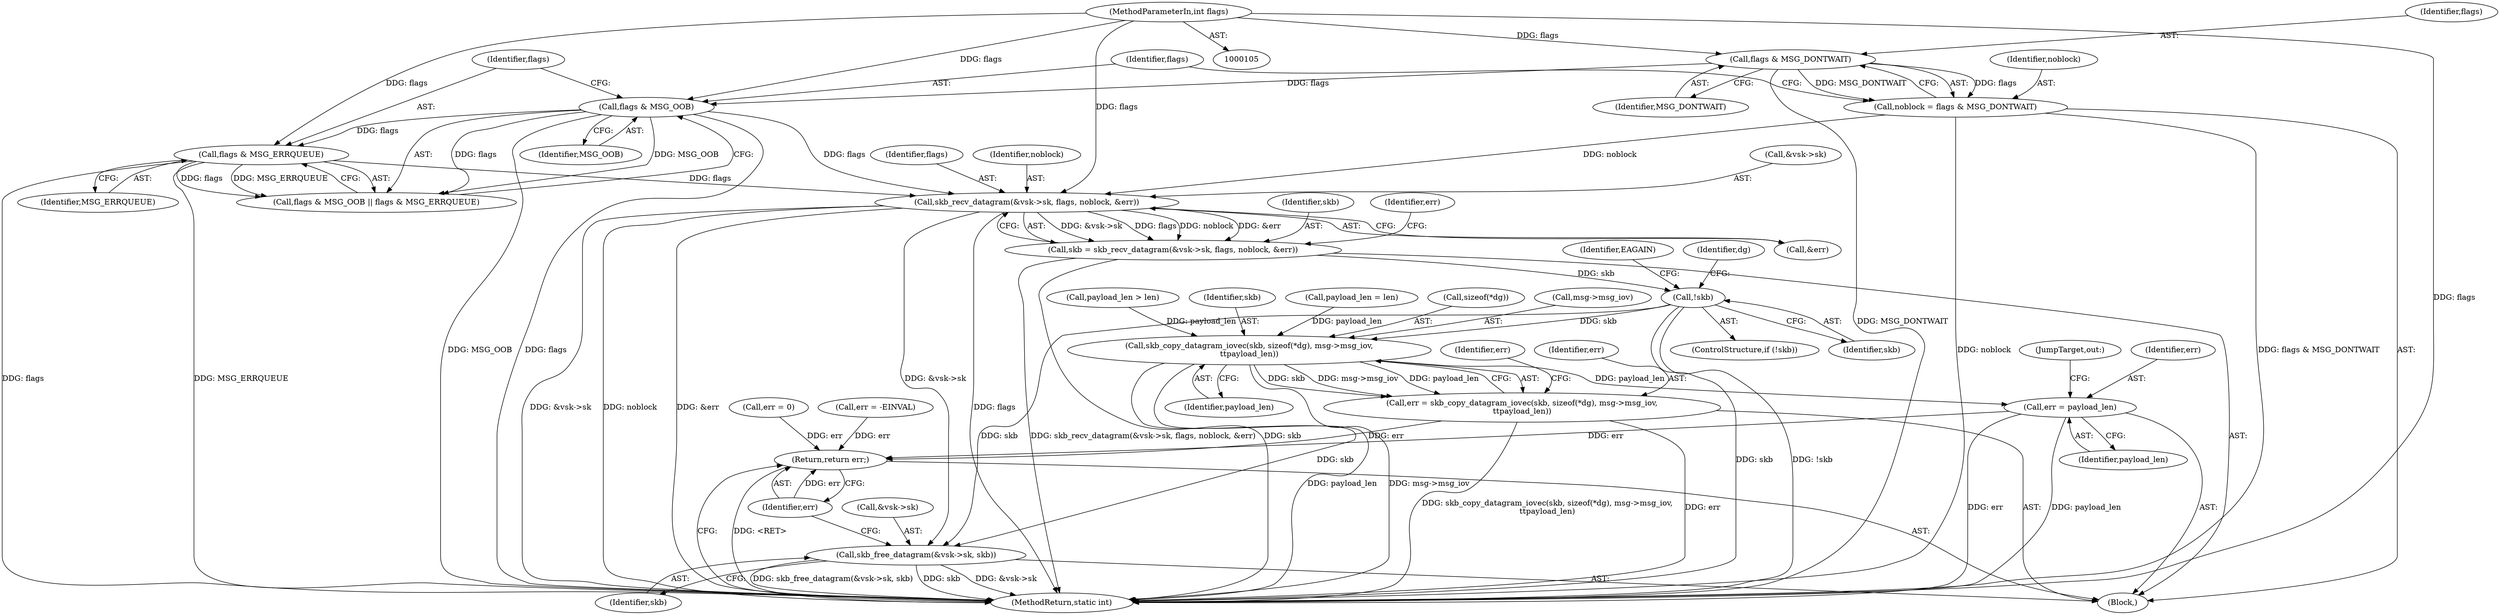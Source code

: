digraph "0_linux_f3d3342602f8bcbf37d7c46641cb9bca7618eb1c_38@API" {
"1000138" [label="(Call,skb_recv_datagram(&vsk->sk, flags, noblock, &err))"];
"1000124" [label="(Call,flags & MSG_OOB)"];
"1000119" [label="(Call,flags & MSG_DONTWAIT)"];
"1000110" [label="(MethodParameterIn,int flags)"];
"1000127" [label="(Call,flags & MSG_ERRQUEUE)"];
"1000117" [label="(Call,noblock = flags & MSG_DONTWAIT)"];
"1000136" [label="(Call,skb = skb_recv_datagram(&vsk->sk, flags, noblock, &err))"];
"1000152" [label="(Call,!skb)"];
"1000204" [label="(Call,skb_copy_datagram_iovec(skb, sizeof(*dg), msg->msg_iov,\n\t\tpayload_len))"];
"1000202" [label="(Call,err = skb_copy_datagram_iovec(skb, sizeof(*dg), msg->msg_iov,\n\t\tpayload_len))"];
"1000258" [label="(Return,return err;)"];
"1000248" [label="(Call,err = payload_len)"];
"1000252" [label="(Call,skb_free_datagram(&vsk->sk, skb))"];
"1000128" [label="(Identifier,flags)"];
"1000250" [label="(Identifier,payload_len)"];
"1000260" [label="(MethodReturn,static int)"];
"1000139" [label="(Call,&vsk->sk)"];
"1000126" [label="(Identifier,MSG_OOB)"];
"1000127" [label="(Call,flags & MSG_ERRQUEUE)"];
"1000136" [label="(Call,skb = skb_recv_datagram(&vsk->sk, flags, noblock, &err))"];
"1000138" [label="(Call,skb_recv_datagram(&vsk->sk, flags, noblock, &err))"];
"1000110" [label="(MethodParameterIn,int flags)"];
"1000203" [label="(Identifier,err)"];
"1000118" [label="(Identifier,noblock)"];
"1000111" [label="(Block,)"];
"1000145" [label="(Call,&err)"];
"1000137" [label="(Identifier,skb)"];
"1000156" [label="(Identifier,EAGAIN)"];
"1000121" [label="(Identifier,MSG_DONTWAIT)"];
"1000202" [label="(Call,err = skb_copy_datagram_iovec(skb, sizeof(*dg), msg->msg_iov,\n\t\tpayload_len))"];
"1000119" [label="(Call,flags & MSG_DONTWAIT)"];
"1000123" [label="(Call,flags & MSG_OOB || flags & MSG_ERRQUEUE)"];
"1000184" [label="(Call,err = -EINVAL)"];
"1000206" [label="(Call,sizeof(*dg))"];
"1000209" [label="(Call,msg->msg_iov)"];
"1000120" [label="(Identifier,flags)"];
"1000259" [label="(Identifier,err)"];
"1000190" [label="(Call,payload_len > len)"];
"1000257" [label="(Identifier,skb)"];
"1000258" [label="(Return,return err;)"];
"1000251" [label="(JumpTarget,out:)"];
"1000148" [label="(Identifier,err)"];
"1000117" [label="(Call,noblock = flags & MSG_DONTWAIT)"];
"1000129" [label="(Identifier,MSG_ERRQUEUE)"];
"1000212" [label="(Identifier,payload_len)"];
"1000152" [label="(Call,!skb)"];
"1000153" [label="(Identifier,skb)"];
"1000253" [label="(Call,&vsk->sk)"];
"1000248" [label="(Call,err = payload_len)"];
"1000214" [label="(Identifier,err)"];
"1000151" [label="(ControlStructure,if (!skb))"];
"1000205" [label="(Identifier,skb)"];
"1000158" [label="(Identifier,dg)"];
"1000143" [label="(Identifier,flags)"];
"1000249" [label="(Identifier,err)"];
"1000124" [label="(Call,flags & MSG_OOB)"];
"1000125" [label="(Identifier,flags)"];
"1000133" [label="(Call,err = 0)"];
"1000204" [label="(Call,skb_copy_datagram_iovec(skb, sizeof(*dg), msg->msg_iov,\n\t\tpayload_len))"];
"1000252" [label="(Call,skb_free_datagram(&vsk->sk, skb))"];
"1000194" [label="(Call,payload_len = len)"];
"1000144" [label="(Identifier,noblock)"];
"1000138" -> "1000136"  [label="AST: "];
"1000138" -> "1000145"  [label="CFG: "];
"1000139" -> "1000138"  [label="AST: "];
"1000143" -> "1000138"  [label="AST: "];
"1000144" -> "1000138"  [label="AST: "];
"1000145" -> "1000138"  [label="AST: "];
"1000136" -> "1000138"  [label="CFG: "];
"1000138" -> "1000260"  [label="DDG: &vsk->sk"];
"1000138" -> "1000260"  [label="DDG: noblock"];
"1000138" -> "1000260"  [label="DDG: &err"];
"1000138" -> "1000260"  [label="DDG: flags"];
"1000138" -> "1000136"  [label="DDG: &vsk->sk"];
"1000138" -> "1000136"  [label="DDG: flags"];
"1000138" -> "1000136"  [label="DDG: noblock"];
"1000138" -> "1000136"  [label="DDG: &err"];
"1000124" -> "1000138"  [label="DDG: flags"];
"1000127" -> "1000138"  [label="DDG: flags"];
"1000110" -> "1000138"  [label="DDG: flags"];
"1000117" -> "1000138"  [label="DDG: noblock"];
"1000138" -> "1000252"  [label="DDG: &vsk->sk"];
"1000124" -> "1000123"  [label="AST: "];
"1000124" -> "1000126"  [label="CFG: "];
"1000125" -> "1000124"  [label="AST: "];
"1000126" -> "1000124"  [label="AST: "];
"1000128" -> "1000124"  [label="CFG: "];
"1000123" -> "1000124"  [label="CFG: "];
"1000124" -> "1000260"  [label="DDG: MSG_OOB"];
"1000124" -> "1000260"  [label="DDG: flags"];
"1000124" -> "1000123"  [label="DDG: flags"];
"1000124" -> "1000123"  [label="DDG: MSG_OOB"];
"1000119" -> "1000124"  [label="DDG: flags"];
"1000110" -> "1000124"  [label="DDG: flags"];
"1000124" -> "1000127"  [label="DDG: flags"];
"1000119" -> "1000117"  [label="AST: "];
"1000119" -> "1000121"  [label="CFG: "];
"1000120" -> "1000119"  [label="AST: "];
"1000121" -> "1000119"  [label="AST: "];
"1000117" -> "1000119"  [label="CFG: "];
"1000119" -> "1000260"  [label="DDG: MSG_DONTWAIT"];
"1000119" -> "1000117"  [label="DDG: flags"];
"1000119" -> "1000117"  [label="DDG: MSG_DONTWAIT"];
"1000110" -> "1000119"  [label="DDG: flags"];
"1000110" -> "1000105"  [label="AST: "];
"1000110" -> "1000260"  [label="DDG: flags"];
"1000110" -> "1000127"  [label="DDG: flags"];
"1000127" -> "1000123"  [label="AST: "];
"1000127" -> "1000129"  [label="CFG: "];
"1000128" -> "1000127"  [label="AST: "];
"1000129" -> "1000127"  [label="AST: "];
"1000123" -> "1000127"  [label="CFG: "];
"1000127" -> "1000260"  [label="DDG: MSG_ERRQUEUE"];
"1000127" -> "1000260"  [label="DDG: flags"];
"1000127" -> "1000123"  [label="DDG: flags"];
"1000127" -> "1000123"  [label="DDG: MSG_ERRQUEUE"];
"1000117" -> "1000111"  [label="AST: "];
"1000118" -> "1000117"  [label="AST: "];
"1000125" -> "1000117"  [label="CFG: "];
"1000117" -> "1000260"  [label="DDG: noblock"];
"1000117" -> "1000260"  [label="DDG: flags & MSG_DONTWAIT"];
"1000136" -> "1000111"  [label="AST: "];
"1000137" -> "1000136"  [label="AST: "];
"1000148" -> "1000136"  [label="CFG: "];
"1000136" -> "1000260"  [label="DDG: skb_recv_datagram(&vsk->sk, flags, noblock, &err)"];
"1000136" -> "1000260"  [label="DDG: skb"];
"1000136" -> "1000152"  [label="DDG: skb"];
"1000152" -> "1000151"  [label="AST: "];
"1000152" -> "1000153"  [label="CFG: "];
"1000153" -> "1000152"  [label="AST: "];
"1000156" -> "1000152"  [label="CFG: "];
"1000158" -> "1000152"  [label="CFG: "];
"1000152" -> "1000260"  [label="DDG: !skb"];
"1000152" -> "1000260"  [label="DDG: skb"];
"1000152" -> "1000204"  [label="DDG: skb"];
"1000152" -> "1000252"  [label="DDG: skb"];
"1000204" -> "1000202"  [label="AST: "];
"1000204" -> "1000212"  [label="CFG: "];
"1000205" -> "1000204"  [label="AST: "];
"1000206" -> "1000204"  [label="AST: "];
"1000209" -> "1000204"  [label="AST: "];
"1000212" -> "1000204"  [label="AST: "];
"1000202" -> "1000204"  [label="CFG: "];
"1000204" -> "1000260"  [label="DDG: payload_len"];
"1000204" -> "1000260"  [label="DDG: msg->msg_iov"];
"1000204" -> "1000202"  [label="DDG: skb"];
"1000204" -> "1000202"  [label="DDG: msg->msg_iov"];
"1000204" -> "1000202"  [label="DDG: payload_len"];
"1000194" -> "1000204"  [label="DDG: payload_len"];
"1000190" -> "1000204"  [label="DDG: payload_len"];
"1000204" -> "1000248"  [label="DDG: payload_len"];
"1000204" -> "1000252"  [label="DDG: skb"];
"1000202" -> "1000111"  [label="AST: "];
"1000203" -> "1000202"  [label="AST: "];
"1000214" -> "1000202"  [label="CFG: "];
"1000202" -> "1000260"  [label="DDG: err"];
"1000202" -> "1000260"  [label="DDG: skb_copy_datagram_iovec(skb, sizeof(*dg), msg->msg_iov,\n\t\tpayload_len)"];
"1000202" -> "1000258"  [label="DDG: err"];
"1000258" -> "1000111"  [label="AST: "];
"1000258" -> "1000259"  [label="CFG: "];
"1000259" -> "1000258"  [label="AST: "];
"1000260" -> "1000258"  [label="CFG: "];
"1000258" -> "1000260"  [label="DDG: <RET>"];
"1000259" -> "1000258"  [label="DDG: err"];
"1000184" -> "1000258"  [label="DDG: err"];
"1000133" -> "1000258"  [label="DDG: err"];
"1000248" -> "1000258"  [label="DDG: err"];
"1000248" -> "1000111"  [label="AST: "];
"1000248" -> "1000250"  [label="CFG: "];
"1000249" -> "1000248"  [label="AST: "];
"1000250" -> "1000248"  [label="AST: "];
"1000251" -> "1000248"  [label="CFG: "];
"1000248" -> "1000260"  [label="DDG: payload_len"];
"1000248" -> "1000260"  [label="DDG: err"];
"1000252" -> "1000111"  [label="AST: "];
"1000252" -> "1000257"  [label="CFG: "];
"1000253" -> "1000252"  [label="AST: "];
"1000257" -> "1000252"  [label="AST: "];
"1000259" -> "1000252"  [label="CFG: "];
"1000252" -> "1000260"  [label="DDG: &vsk->sk"];
"1000252" -> "1000260"  [label="DDG: skb_free_datagram(&vsk->sk, skb)"];
"1000252" -> "1000260"  [label="DDG: skb"];
}
